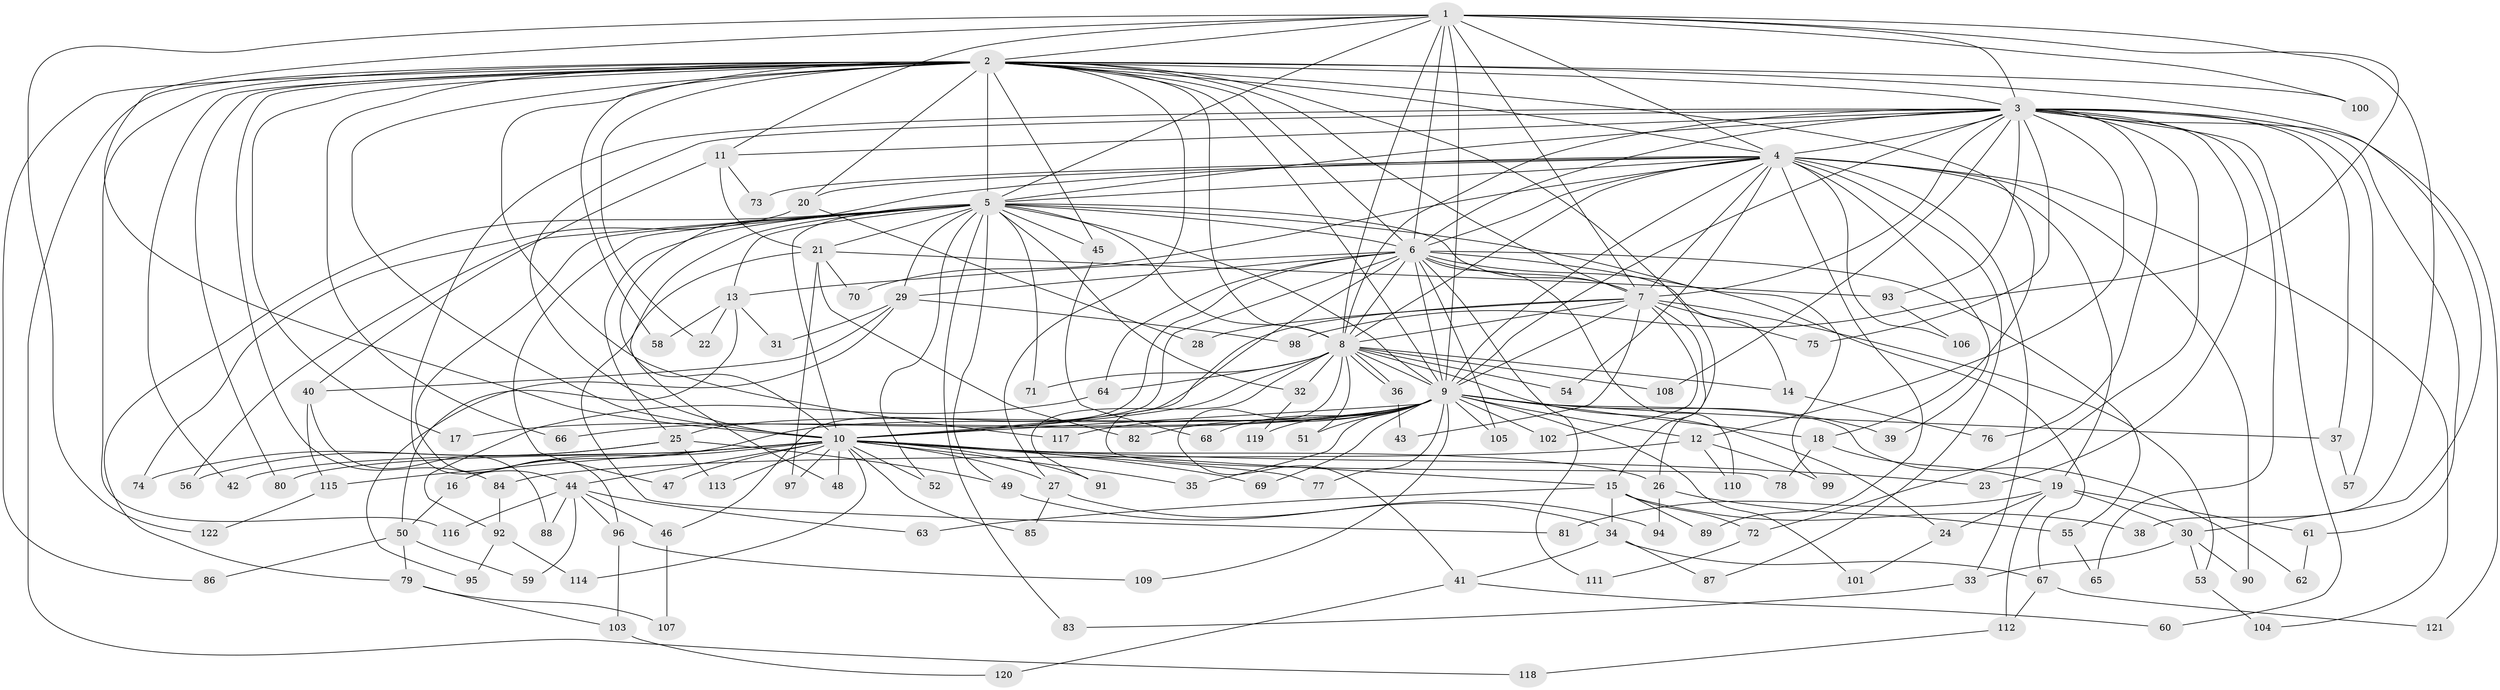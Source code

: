 // Generated by graph-tools (version 1.1) at 2025/10/02/27/25 16:10:58]
// undirected, 122 vertices, 269 edges
graph export_dot {
graph [start="1"]
  node [color=gray90,style=filled];
  1;
  2;
  3;
  4;
  5;
  6;
  7;
  8;
  9;
  10;
  11;
  12;
  13;
  14;
  15;
  16;
  17;
  18;
  19;
  20;
  21;
  22;
  23;
  24;
  25;
  26;
  27;
  28;
  29;
  30;
  31;
  32;
  33;
  34;
  35;
  36;
  37;
  38;
  39;
  40;
  41;
  42;
  43;
  44;
  45;
  46;
  47;
  48;
  49;
  50;
  51;
  52;
  53;
  54;
  55;
  56;
  57;
  58;
  59;
  60;
  61;
  62;
  63;
  64;
  65;
  66;
  67;
  68;
  69;
  70;
  71;
  72;
  73;
  74;
  75;
  76;
  77;
  78;
  79;
  80;
  81;
  82;
  83;
  84;
  85;
  86;
  87;
  88;
  89;
  90;
  91;
  92;
  93;
  94;
  95;
  96;
  97;
  98;
  99;
  100;
  101;
  102;
  103;
  104;
  105;
  106;
  107;
  108;
  109;
  110;
  111;
  112;
  113;
  114;
  115;
  116;
  117;
  118;
  119;
  120;
  121;
  122;
  1 -- 2;
  1 -- 3;
  1 -- 4;
  1 -- 5;
  1 -- 6;
  1 -- 7;
  1 -- 8;
  1 -- 9;
  1 -- 10;
  1 -- 11;
  1 -- 38;
  1 -- 98;
  1 -- 100;
  1 -- 122;
  2 -- 3;
  2 -- 4;
  2 -- 5;
  2 -- 6;
  2 -- 7;
  2 -- 8;
  2 -- 9;
  2 -- 10;
  2 -- 15;
  2 -- 17;
  2 -- 18;
  2 -- 20;
  2 -- 22;
  2 -- 27;
  2 -- 30;
  2 -- 42;
  2 -- 45;
  2 -- 58;
  2 -- 66;
  2 -- 80;
  2 -- 84;
  2 -- 86;
  2 -- 100;
  2 -- 116;
  2 -- 117;
  2 -- 118;
  3 -- 4;
  3 -- 5;
  3 -- 6;
  3 -- 7;
  3 -- 8;
  3 -- 9;
  3 -- 10;
  3 -- 11;
  3 -- 12;
  3 -- 23;
  3 -- 37;
  3 -- 44;
  3 -- 57;
  3 -- 60;
  3 -- 61;
  3 -- 65;
  3 -- 72;
  3 -- 75;
  3 -- 76;
  3 -- 93;
  3 -- 108;
  3 -- 121;
  4 -- 5;
  4 -- 6;
  4 -- 7;
  4 -- 8;
  4 -- 9;
  4 -- 10;
  4 -- 19;
  4 -- 20;
  4 -- 33;
  4 -- 39;
  4 -- 54;
  4 -- 70;
  4 -- 73;
  4 -- 87;
  4 -- 89;
  4 -- 90;
  4 -- 104;
  4 -- 106;
  5 -- 6;
  5 -- 7;
  5 -- 8;
  5 -- 9;
  5 -- 10;
  5 -- 13;
  5 -- 21;
  5 -- 25;
  5 -- 29;
  5 -- 32;
  5 -- 45;
  5 -- 47;
  5 -- 48;
  5 -- 49;
  5 -- 52;
  5 -- 56;
  5 -- 71;
  5 -- 79;
  5 -- 83;
  5 -- 96;
  5 -- 99;
  6 -- 7;
  6 -- 8;
  6 -- 9;
  6 -- 10;
  6 -- 13;
  6 -- 14;
  6 -- 29;
  6 -- 46;
  6 -- 55;
  6 -- 64;
  6 -- 67;
  6 -- 78;
  6 -- 105;
  6 -- 110;
  6 -- 111;
  7 -- 8;
  7 -- 9;
  7 -- 10;
  7 -- 26;
  7 -- 28;
  7 -- 43;
  7 -- 53;
  7 -- 75;
  7 -- 102;
  8 -- 9;
  8 -- 10;
  8 -- 14;
  8 -- 24;
  8 -- 32;
  8 -- 36;
  8 -- 36;
  8 -- 41;
  8 -- 51;
  8 -- 54;
  8 -- 64;
  8 -- 71;
  8 -- 91;
  8 -- 108;
  9 -- 10;
  9 -- 12;
  9 -- 16;
  9 -- 17;
  9 -- 18;
  9 -- 25;
  9 -- 35;
  9 -- 37;
  9 -- 39;
  9 -- 51;
  9 -- 62;
  9 -- 66;
  9 -- 68;
  9 -- 69;
  9 -- 77;
  9 -- 82;
  9 -- 101;
  9 -- 102;
  9 -- 105;
  9 -- 109;
  9 -- 117;
  9 -- 119;
  10 -- 15;
  10 -- 16;
  10 -- 23;
  10 -- 26;
  10 -- 27;
  10 -- 35;
  10 -- 42;
  10 -- 44;
  10 -- 47;
  10 -- 48;
  10 -- 52;
  10 -- 69;
  10 -- 77;
  10 -- 80;
  10 -- 85;
  10 -- 91;
  10 -- 97;
  10 -- 113;
  10 -- 114;
  10 -- 115;
  11 -- 21;
  11 -- 40;
  11 -- 73;
  12 -- 84;
  12 -- 99;
  12 -- 110;
  13 -- 22;
  13 -- 31;
  13 -- 50;
  13 -- 58;
  14 -- 76;
  15 -- 34;
  15 -- 38;
  15 -- 63;
  15 -- 72;
  15 -- 89;
  16 -- 50;
  18 -- 19;
  18 -- 78;
  19 -- 24;
  19 -- 30;
  19 -- 61;
  19 -- 81;
  19 -- 112;
  20 -- 28;
  20 -- 74;
  21 -- 70;
  21 -- 81;
  21 -- 82;
  21 -- 93;
  21 -- 97;
  24 -- 101;
  25 -- 49;
  25 -- 56;
  25 -- 74;
  25 -- 113;
  26 -- 55;
  26 -- 94;
  27 -- 34;
  27 -- 85;
  29 -- 31;
  29 -- 40;
  29 -- 95;
  29 -- 98;
  30 -- 33;
  30 -- 53;
  30 -- 90;
  32 -- 119;
  33 -- 83;
  34 -- 41;
  34 -- 67;
  34 -- 87;
  36 -- 43;
  37 -- 57;
  40 -- 88;
  40 -- 115;
  41 -- 60;
  41 -- 120;
  44 -- 46;
  44 -- 59;
  44 -- 63;
  44 -- 88;
  44 -- 96;
  44 -- 116;
  45 -- 68;
  46 -- 107;
  49 -- 94;
  50 -- 59;
  50 -- 79;
  50 -- 86;
  53 -- 104;
  55 -- 65;
  61 -- 62;
  64 -- 92;
  67 -- 112;
  67 -- 121;
  72 -- 111;
  79 -- 103;
  79 -- 107;
  84 -- 92;
  92 -- 95;
  92 -- 114;
  93 -- 106;
  96 -- 103;
  96 -- 109;
  103 -- 120;
  112 -- 118;
  115 -- 122;
}
